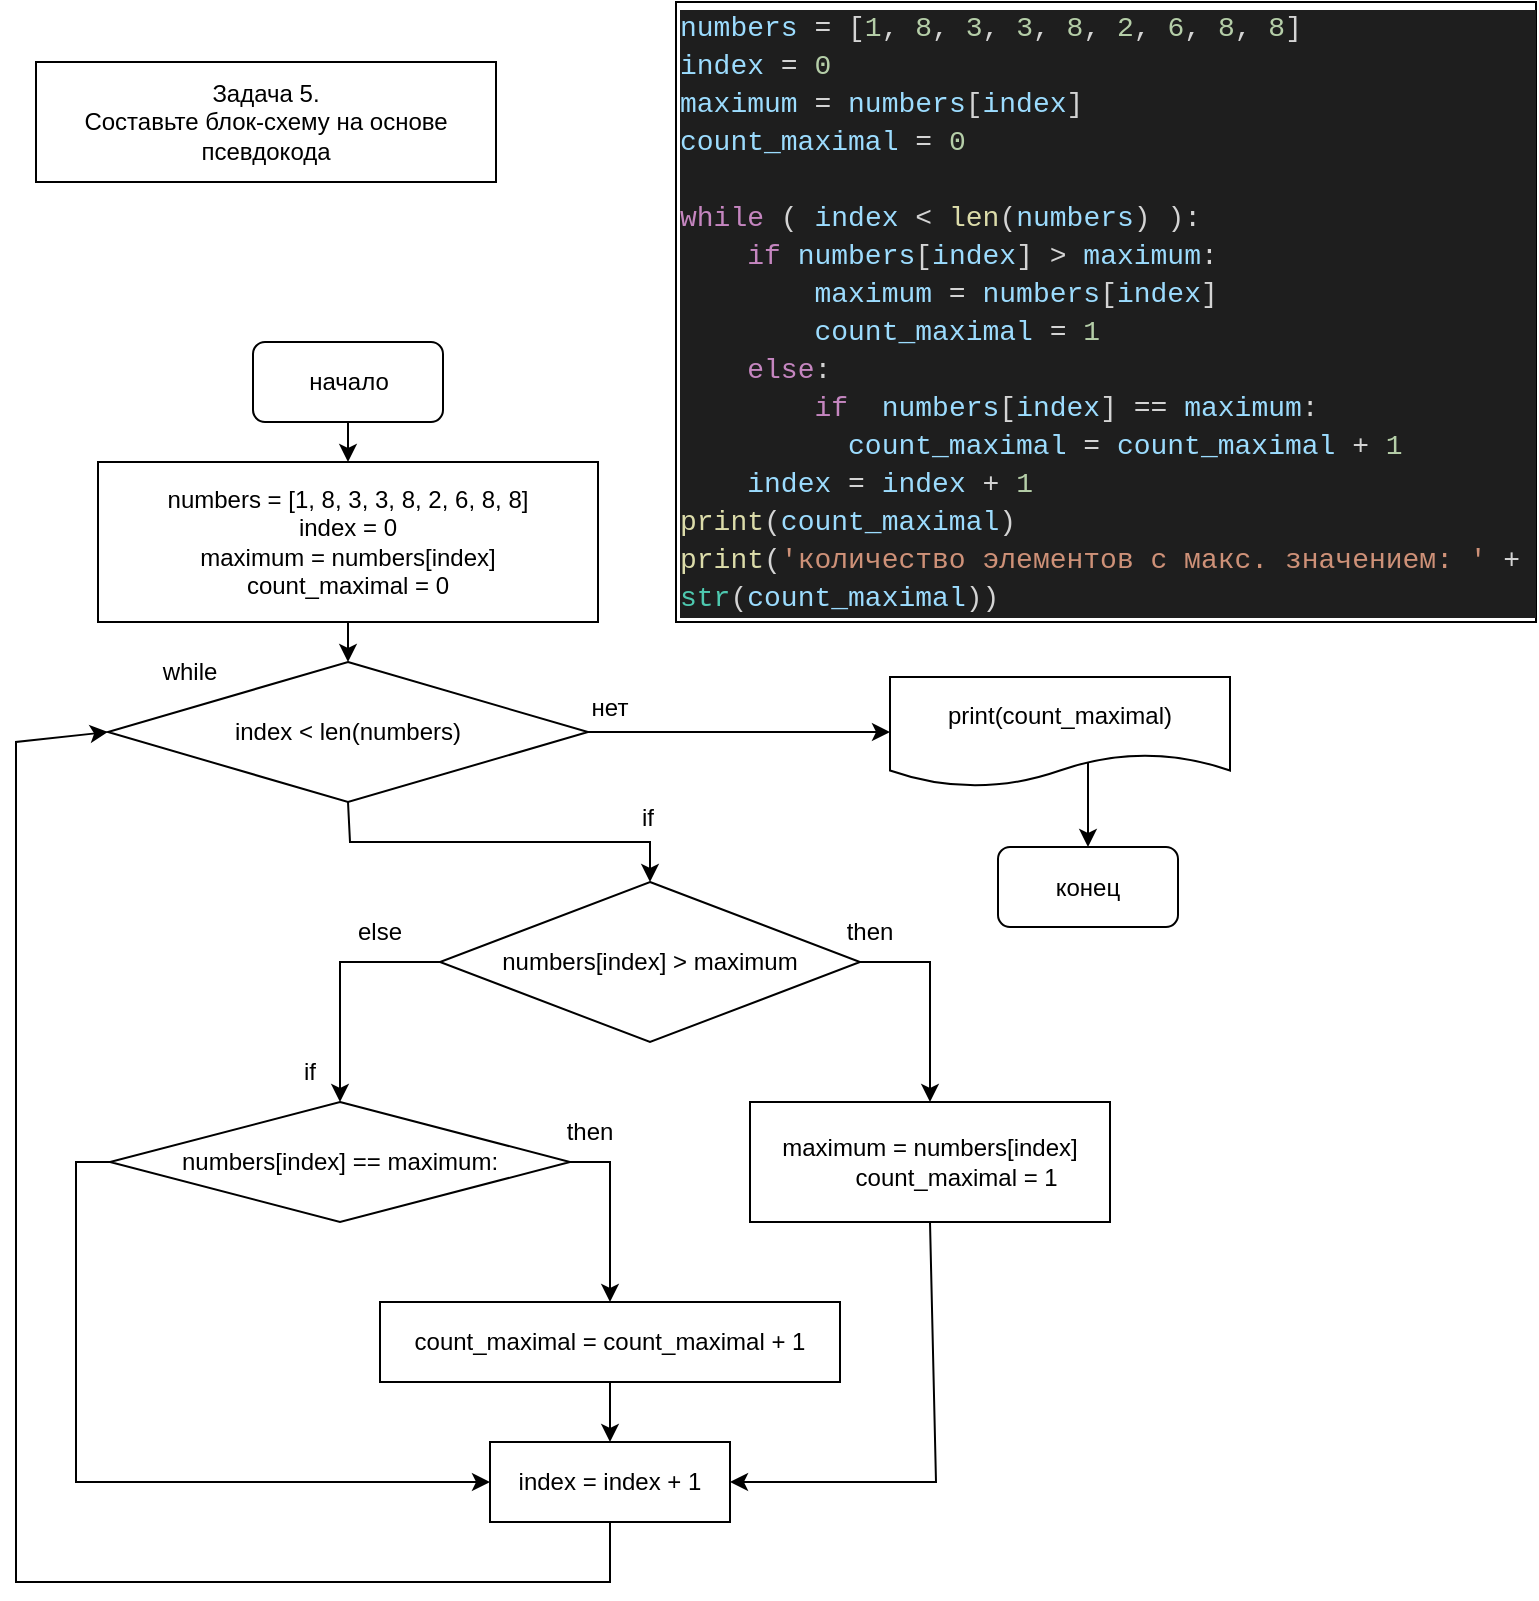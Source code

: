 <mxfile version="20.2.3" type="device"><diagram id="MDKtALsNGCpVtwe2Mai2" name="Страница 1"><mxGraphModel dx="782" dy="1708" grid="1" gridSize="10" guides="1" tooltips="1" connect="1" arrows="1" fold="1" page="1" pageScale="1" pageWidth="827" pageHeight="1169" math="0" shadow="0"><root><mxCell id="0"/><mxCell id="1" parent="0"/><mxCell id="ttGUmdQ5DewZjjlLD8Q7-1" value="начало" style="rounded=1;whiteSpace=wrap;html=1;" vertex="1" parent="1"><mxGeometry x="208.5" y="60" width="95" height="40" as="geometry"/></mxCell><mxCell id="ttGUmdQ5DewZjjlLD8Q7-2" value="numbers = [1, 8, 3, 3, 8, 2, 6, 8, 8]&lt;br&gt;index = 0&lt;br&gt;maximum = numbers[index]&lt;br&gt;count_maximal = 0" style="rounded=0;whiteSpace=wrap;html=1;" vertex="1" parent="1"><mxGeometry x="131" y="120" width="250" height="80" as="geometry"/></mxCell><mxCell id="ttGUmdQ5DewZjjlLD8Q7-4" value="index &amp;lt; len(numbers)" style="rhombus;whiteSpace=wrap;html=1;" vertex="1" parent="1"><mxGeometry x="136" y="220" width="240" height="70" as="geometry"/></mxCell><mxCell id="ttGUmdQ5DewZjjlLD8Q7-5" value="numbers[index] &amp;gt; maximum" style="rhombus;whiteSpace=wrap;html=1;" vertex="1" parent="1"><mxGeometry x="302" y="330" width="210" height="80" as="geometry"/></mxCell><mxCell id="ttGUmdQ5DewZjjlLD8Q7-6" value="&lt;div&gt;maximum = numbers[index]&lt;/div&gt;&lt;div&gt;&amp;nbsp; &amp;nbsp; &amp;nbsp; &amp;nbsp; count_maximal = 1&lt;/div&gt;" style="rounded=0;whiteSpace=wrap;html=1;" vertex="1" parent="1"><mxGeometry x="457" y="440" width="180" height="60" as="geometry"/></mxCell><mxCell id="ttGUmdQ5DewZjjlLD8Q7-8" value="&lt;br&gt;&lt;div&gt;numbers[index] == maximum:&lt;/div&gt;&lt;div&gt;&amp;nbsp; &amp;nbsp; &amp;nbsp; &amp;nbsp;&amp;nbsp;&lt;/div&gt;" style="rhombus;whiteSpace=wrap;html=1;" vertex="1" parent="1"><mxGeometry x="137" y="440" width="230" height="60" as="geometry"/></mxCell><mxCell id="ttGUmdQ5DewZjjlLD8Q7-9" value="print(count_maximal)" style="shape=document;whiteSpace=wrap;html=1;boundedLbl=1;" vertex="1" parent="1"><mxGeometry x="527" y="227.5" width="170" height="55" as="geometry"/></mxCell><mxCell id="ttGUmdQ5DewZjjlLD8Q7-10" value="" style="endArrow=classic;html=1;rounded=0;exitX=0.5;exitY=1;exitDx=0;exitDy=0;entryX=0.5;entryY=0;entryDx=0;entryDy=0;" edge="1" parent="1" source="ttGUmdQ5DewZjjlLD8Q7-1" target="ttGUmdQ5DewZjjlLD8Q7-2"><mxGeometry width="50" height="50" relative="1" as="geometry"><mxPoint x="366" y="360" as="sourcePoint"/><mxPoint x="416" y="310" as="targetPoint"/></mxGeometry></mxCell><mxCell id="ttGUmdQ5DewZjjlLD8Q7-12" value="конец" style="rounded=1;whiteSpace=wrap;html=1;" vertex="1" parent="1"><mxGeometry x="581" y="312.5" width="90" height="40" as="geometry"/></mxCell><mxCell id="ttGUmdQ5DewZjjlLD8Q7-14" value="" style="endArrow=classic;html=1;rounded=0;exitX=0.5;exitY=1;exitDx=0;exitDy=0;" edge="1" parent="1" source="ttGUmdQ5DewZjjlLD8Q7-2" target="ttGUmdQ5DewZjjlLD8Q7-4"><mxGeometry width="50" height="50" relative="1" as="geometry"><mxPoint x="591" y="340" as="sourcePoint"/><mxPoint x="641" y="290" as="targetPoint"/></mxGeometry></mxCell><mxCell id="ttGUmdQ5DewZjjlLD8Q7-15" value="" style="endArrow=classic;html=1;rounded=0;exitX=1;exitY=0.5;exitDx=0;exitDy=0;entryX=0;entryY=0.5;entryDx=0;entryDy=0;" edge="1" parent="1" source="ttGUmdQ5DewZjjlLD8Q7-4" target="ttGUmdQ5DewZjjlLD8Q7-9"><mxGeometry width="50" height="50" relative="1" as="geometry"><mxPoint x="591" y="340" as="sourcePoint"/><mxPoint x="641" y="290" as="targetPoint"/></mxGeometry></mxCell><mxCell id="ttGUmdQ5DewZjjlLD8Q7-17" value="нет" style="text;html=1;strokeColor=none;fillColor=none;align=center;verticalAlign=middle;whiteSpace=wrap;rounded=0;" vertex="1" parent="1"><mxGeometry x="357" y="227.5" width="60" height="30" as="geometry"/></mxCell><mxCell id="ttGUmdQ5DewZjjlLD8Q7-18" value="" style="endArrow=classic;html=1;rounded=0;exitX=1;exitY=0.5;exitDx=0;exitDy=0;entryX=0.5;entryY=0;entryDx=0;entryDy=0;" edge="1" parent="1" source="ttGUmdQ5DewZjjlLD8Q7-5" target="ttGUmdQ5DewZjjlLD8Q7-6"><mxGeometry width="50" height="50" relative="1" as="geometry"><mxPoint x="443" y="380" as="sourcePoint"/><mxPoint x="493" y="330" as="targetPoint"/><Array as="points"><mxPoint x="547" y="370"/></Array></mxGeometry></mxCell><mxCell id="ttGUmdQ5DewZjjlLD8Q7-19" value="" style="endArrow=classic;html=1;rounded=0;exitX=0.5;exitY=1;exitDx=0;exitDy=0;entryX=0.5;entryY=0;entryDx=0;entryDy=0;" edge="1" parent="1" source="ttGUmdQ5DewZjjlLD8Q7-4" target="ttGUmdQ5DewZjjlLD8Q7-5"><mxGeometry width="50" height="50" relative="1" as="geometry"><mxPoint x="447" y="340" as="sourcePoint"/><mxPoint x="497" y="290" as="targetPoint"/><Array as="points"><mxPoint x="257" y="310"/><mxPoint x="407" y="310"/></Array></mxGeometry></mxCell><mxCell id="ttGUmdQ5DewZjjlLD8Q7-20" value="if" style="text;html=1;strokeColor=none;fillColor=none;align=center;verticalAlign=middle;whiteSpace=wrap;rounded=0;" vertex="1" parent="1"><mxGeometry x="376" y="282.5" width="60" height="30" as="geometry"/></mxCell><mxCell id="ttGUmdQ5DewZjjlLD8Q7-21" value="then" style="text;html=1;strokeColor=none;fillColor=none;align=center;verticalAlign=middle;whiteSpace=wrap;rounded=0;" vertex="1" parent="1"><mxGeometry x="487" y="340" width="60" height="30" as="geometry"/></mxCell><mxCell id="ttGUmdQ5DewZjjlLD8Q7-24" value="else" style="text;html=1;strokeColor=none;fillColor=none;align=center;verticalAlign=middle;whiteSpace=wrap;rounded=0;" vertex="1" parent="1"><mxGeometry x="242" y="340" width="60" height="30" as="geometry"/></mxCell><mxCell id="ttGUmdQ5DewZjjlLD8Q7-25" value="" style="endArrow=classic;html=1;rounded=0;exitX=0;exitY=0.5;exitDx=0;exitDy=0;entryX=0.5;entryY=0;entryDx=0;entryDy=0;" edge="1" parent="1" source="ttGUmdQ5DewZjjlLD8Q7-5" target="ttGUmdQ5DewZjjlLD8Q7-8"><mxGeometry width="50" height="50" relative="1" as="geometry"><mxPoint x="447" y="340" as="sourcePoint"/><mxPoint x="497" y="290" as="targetPoint"/><Array as="points"><mxPoint x="252" y="370"/></Array></mxGeometry></mxCell><mxCell id="ttGUmdQ5DewZjjlLD8Q7-26" value="if" style="text;html=1;strokeColor=none;fillColor=none;align=center;verticalAlign=middle;whiteSpace=wrap;rounded=0;" vertex="1" parent="1"><mxGeometry x="207" y="410" width="60" height="30" as="geometry"/></mxCell><mxCell id="ttGUmdQ5DewZjjlLD8Q7-27" value="count_maximal = count_maximal + 1" style="rounded=0;whiteSpace=wrap;html=1;" vertex="1" parent="1"><mxGeometry x="272" y="540" width="230" height="40" as="geometry"/></mxCell><mxCell id="ttGUmdQ5DewZjjlLD8Q7-28" value="" style="endArrow=classic;html=1;rounded=0;exitX=1;exitY=0.5;exitDx=0;exitDy=0;entryX=0.5;entryY=0;entryDx=0;entryDy=0;" edge="1" parent="1" source="ttGUmdQ5DewZjjlLD8Q7-8" target="ttGUmdQ5DewZjjlLD8Q7-27"><mxGeometry width="50" height="50" relative="1" as="geometry"><mxPoint x="447" y="440" as="sourcePoint"/><mxPoint x="387" y="520" as="targetPoint"/><Array as="points"><mxPoint x="387" y="470"/></Array></mxGeometry></mxCell><mxCell id="ttGUmdQ5DewZjjlLD8Q7-30" value="then" style="text;html=1;strokeColor=none;fillColor=none;align=center;verticalAlign=middle;whiteSpace=wrap;rounded=0;" vertex="1" parent="1"><mxGeometry x="347" y="440" width="60" height="30" as="geometry"/></mxCell><mxCell id="ttGUmdQ5DewZjjlLD8Q7-33" value="" style="endArrow=classic;html=1;rounded=0;" edge="1" parent="1" target="ttGUmdQ5DewZjjlLD8Q7-12"><mxGeometry width="50" height="50" relative="1" as="geometry"><mxPoint x="626" y="270" as="sourcePoint"/><mxPoint x="637" y="390" as="targetPoint"/></mxGeometry></mxCell><mxCell id="ttGUmdQ5DewZjjlLD8Q7-34" value="index = index + 1" style="rounded=0;whiteSpace=wrap;html=1;" vertex="1" parent="1"><mxGeometry x="327" y="610" width="120" height="40" as="geometry"/></mxCell><mxCell id="ttGUmdQ5DewZjjlLD8Q7-35" value="while" style="text;html=1;strokeColor=none;fillColor=none;align=center;verticalAlign=middle;whiteSpace=wrap;rounded=0;" vertex="1" parent="1"><mxGeometry x="147" y="210" width="60" height="30" as="geometry"/></mxCell><mxCell id="ttGUmdQ5DewZjjlLD8Q7-36" value="" style="endArrow=classic;html=1;rounded=0;exitX=0.5;exitY=1;exitDx=0;exitDy=0;entryX=1;entryY=0.5;entryDx=0;entryDy=0;" edge="1" parent="1" source="ttGUmdQ5DewZjjlLD8Q7-6" target="ttGUmdQ5DewZjjlLD8Q7-34"><mxGeometry width="50" height="50" relative="1" as="geometry"><mxPoint x="420" y="410" as="sourcePoint"/><mxPoint x="470" y="360" as="targetPoint"/><Array as="points"><mxPoint x="550" y="630"/></Array></mxGeometry></mxCell><mxCell id="ttGUmdQ5DewZjjlLD8Q7-37" value="" style="endArrow=classic;html=1;rounded=0;exitX=0.5;exitY=1;exitDx=0;exitDy=0;entryX=0.5;entryY=0;entryDx=0;entryDy=0;" edge="1" parent="1" source="ttGUmdQ5DewZjjlLD8Q7-27" target="ttGUmdQ5DewZjjlLD8Q7-34"><mxGeometry width="50" height="50" relative="1" as="geometry"><mxPoint x="420" y="410" as="sourcePoint"/><mxPoint x="470" y="360" as="targetPoint"/></mxGeometry></mxCell><mxCell id="ttGUmdQ5DewZjjlLD8Q7-38" value="" style="endArrow=classic;html=1;rounded=0;exitX=0;exitY=0.5;exitDx=0;exitDy=0;entryX=0;entryY=0.5;entryDx=0;entryDy=0;" edge="1" parent="1" source="ttGUmdQ5DewZjjlLD8Q7-8" target="ttGUmdQ5DewZjjlLD8Q7-34"><mxGeometry width="50" height="50" relative="1" as="geometry"><mxPoint x="420" y="410" as="sourcePoint"/><mxPoint x="470" y="360" as="targetPoint"/><Array as="points"><mxPoint x="120" y="470"/><mxPoint x="120" y="630"/></Array></mxGeometry></mxCell><mxCell id="ttGUmdQ5DewZjjlLD8Q7-39" value="" style="endArrow=classic;html=1;rounded=0;exitX=0.5;exitY=1;exitDx=0;exitDy=0;entryX=0;entryY=0.5;entryDx=0;entryDy=0;" edge="1" parent="1" source="ttGUmdQ5DewZjjlLD8Q7-34" target="ttGUmdQ5DewZjjlLD8Q7-4"><mxGeometry width="50" height="50" relative="1" as="geometry"><mxPoint x="420" y="510" as="sourcePoint"/><mxPoint x="470" y="460" as="targetPoint"/><Array as="points"><mxPoint x="387" y="680"/><mxPoint x="90" y="680"/><mxPoint x="90" y="260"/></Array></mxGeometry></mxCell><mxCell id="ttGUmdQ5DewZjjlLD8Q7-101" value="&lt;div style=&quot;color: rgb(212, 212, 212); background-color: rgb(30, 30, 30); font-family: Consolas, &amp;quot;Courier New&amp;quot;, monospace; font-size: 14px; line-height: 19px;&quot;&gt;&lt;div&gt;&lt;span style=&quot;color: #9cdcfe;&quot;&gt;numbers&lt;/span&gt; = [&lt;span style=&quot;color: #b5cea8;&quot;&gt;1&lt;/span&gt;, &lt;span style=&quot;color: #b5cea8;&quot;&gt;8&lt;/span&gt;, &lt;span style=&quot;color: #b5cea8;&quot;&gt;3&lt;/span&gt;, &lt;span style=&quot;color: #b5cea8;&quot;&gt;3&lt;/span&gt;, &lt;span style=&quot;color: #b5cea8;&quot;&gt;8&lt;/span&gt;, &lt;span style=&quot;color: #b5cea8;&quot;&gt;2&lt;/span&gt;, &lt;span style=&quot;color: #b5cea8;&quot;&gt;6&lt;/span&gt;, &lt;span style=&quot;color: #b5cea8;&quot;&gt;8&lt;/span&gt;, &lt;span style=&quot;color: #b5cea8;&quot;&gt;8&lt;/span&gt;]&lt;/div&gt;&lt;div&gt;&lt;span style=&quot;color: #9cdcfe;&quot;&gt;index&lt;/span&gt; = &lt;span style=&quot;color: #b5cea8;&quot;&gt;0&lt;/span&gt;&lt;/div&gt;&lt;div&gt;&lt;span style=&quot;color: #9cdcfe;&quot;&gt;maximum&lt;/span&gt; = &lt;span style=&quot;color: #9cdcfe;&quot;&gt;numbers&lt;/span&gt;[&lt;span style=&quot;color: #9cdcfe;&quot;&gt;index&lt;/span&gt;]&lt;/div&gt;&lt;div&gt;&lt;span style=&quot;color: #9cdcfe;&quot;&gt;count_maximal&lt;/span&gt; = &lt;span style=&quot;color: #b5cea8;&quot;&gt;0&lt;/span&gt;&lt;/div&gt;&lt;br&gt;&lt;div&gt;&lt;span style=&quot;color: #c586c0;&quot;&gt;while&lt;/span&gt; ( &lt;span style=&quot;color: #9cdcfe;&quot;&gt;index&lt;/span&gt; &amp;lt; &lt;span style=&quot;color: #dcdcaa;&quot;&gt;len&lt;/span&gt;(&lt;span style=&quot;color: #9cdcfe;&quot;&gt;numbers&lt;/span&gt;) ):&lt;/div&gt;&lt;div&gt;&amp;nbsp; &amp;nbsp; &lt;span style=&quot;color: #c586c0;&quot;&gt;if&lt;/span&gt; &lt;span style=&quot;color: #9cdcfe;&quot;&gt;numbers&lt;/span&gt;[&lt;span style=&quot;color: #9cdcfe;&quot;&gt;index&lt;/span&gt;] &amp;gt; &lt;span style=&quot;color: #9cdcfe;&quot;&gt;maximum&lt;/span&gt;:&lt;/div&gt;&lt;div&gt;&amp;nbsp; &amp;nbsp; &amp;nbsp; &amp;nbsp; &lt;span style=&quot;color: #9cdcfe;&quot;&gt;maximum&lt;/span&gt; = &lt;span style=&quot;color: #9cdcfe;&quot;&gt;numbers&lt;/span&gt;[&lt;span style=&quot;color: #9cdcfe;&quot;&gt;index&lt;/span&gt;]&lt;/div&gt;&lt;div&gt;&amp;nbsp; &amp;nbsp; &amp;nbsp; &amp;nbsp; &lt;span style=&quot;color: #9cdcfe;&quot;&gt;count_maximal&lt;/span&gt; = &lt;span style=&quot;color: #b5cea8;&quot;&gt;1&lt;/span&gt;&lt;/div&gt;&lt;div&gt;&amp;nbsp; &amp;nbsp; &lt;span style=&quot;color: #c586c0;&quot;&gt;else&lt;/span&gt;:&lt;/div&gt;&lt;div&gt;&amp;nbsp; &amp;nbsp; &amp;nbsp; &amp;nbsp; &lt;span style=&quot;color: #c586c0;&quot;&gt;if&lt;/span&gt; &amp;nbsp;&lt;span style=&quot;color: #9cdcfe;&quot;&gt;numbers&lt;/span&gt;[&lt;span style=&quot;color: #9cdcfe;&quot;&gt;index&lt;/span&gt;] == &lt;span style=&quot;color: #9cdcfe;&quot;&gt;maximum&lt;/span&gt;:&lt;/div&gt;&lt;div&gt;&amp;nbsp; &amp;nbsp; &amp;nbsp; &amp;nbsp; &amp;nbsp; &lt;span style=&quot;color: #9cdcfe;&quot;&gt;count_maximal&lt;/span&gt; = &lt;span style=&quot;color: #9cdcfe;&quot;&gt;count_maximal&lt;/span&gt; + &lt;span style=&quot;color: #b5cea8;&quot;&gt;1&lt;/span&gt;&lt;/div&gt;&lt;div&gt;&amp;nbsp; &amp;nbsp; &lt;span style=&quot;color: #9cdcfe;&quot;&gt;index&lt;/span&gt; = &lt;span style=&quot;color: #9cdcfe;&quot;&gt;index&lt;/span&gt; + &lt;span style=&quot;color: #b5cea8;&quot;&gt;1&lt;/span&gt; &amp;nbsp;&lt;/div&gt;&lt;div&gt;&lt;span style=&quot;color: #dcdcaa;&quot;&gt;print&lt;/span&gt;(&lt;span style=&quot;color: #9cdcfe;&quot;&gt;count_maximal&lt;/span&gt;) &lt;/div&gt;&lt;div&gt;&lt;span style=&quot;color: #dcdcaa;&quot;&gt;print&lt;/span&gt;(&lt;span style=&quot;color: #ce9178;&quot;&gt;'количество элементов с макс. значением: '&lt;/span&gt; + &lt;span style=&quot;color: #4ec9b0;&quot;&gt;str&lt;/span&gt;(&lt;span style=&quot;color: #9cdcfe;&quot;&gt;count_maximal&lt;/span&gt;))&lt;/div&gt;&lt;/div&gt;" style="rounded=0;whiteSpace=wrap;html=1;align=left;" vertex="1" parent="1"><mxGeometry x="420" y="-110" width="430" height="310" as="geometry"/></mxCell><mxCell id="ttGUmdQ5DewZjjlLD8Q7-102" value="Задача 5. &lt;br&gt;Составьте блок-схему на основе псевдокода" style="rounded=0;whiteSpace=wrap;html=1;" vertex="1" parent="1"><mxGeometry x="100" y="-80" width="230" height="60" as="geometry"/></mxCell></root></mxGraphModel></diagram></mxfile>